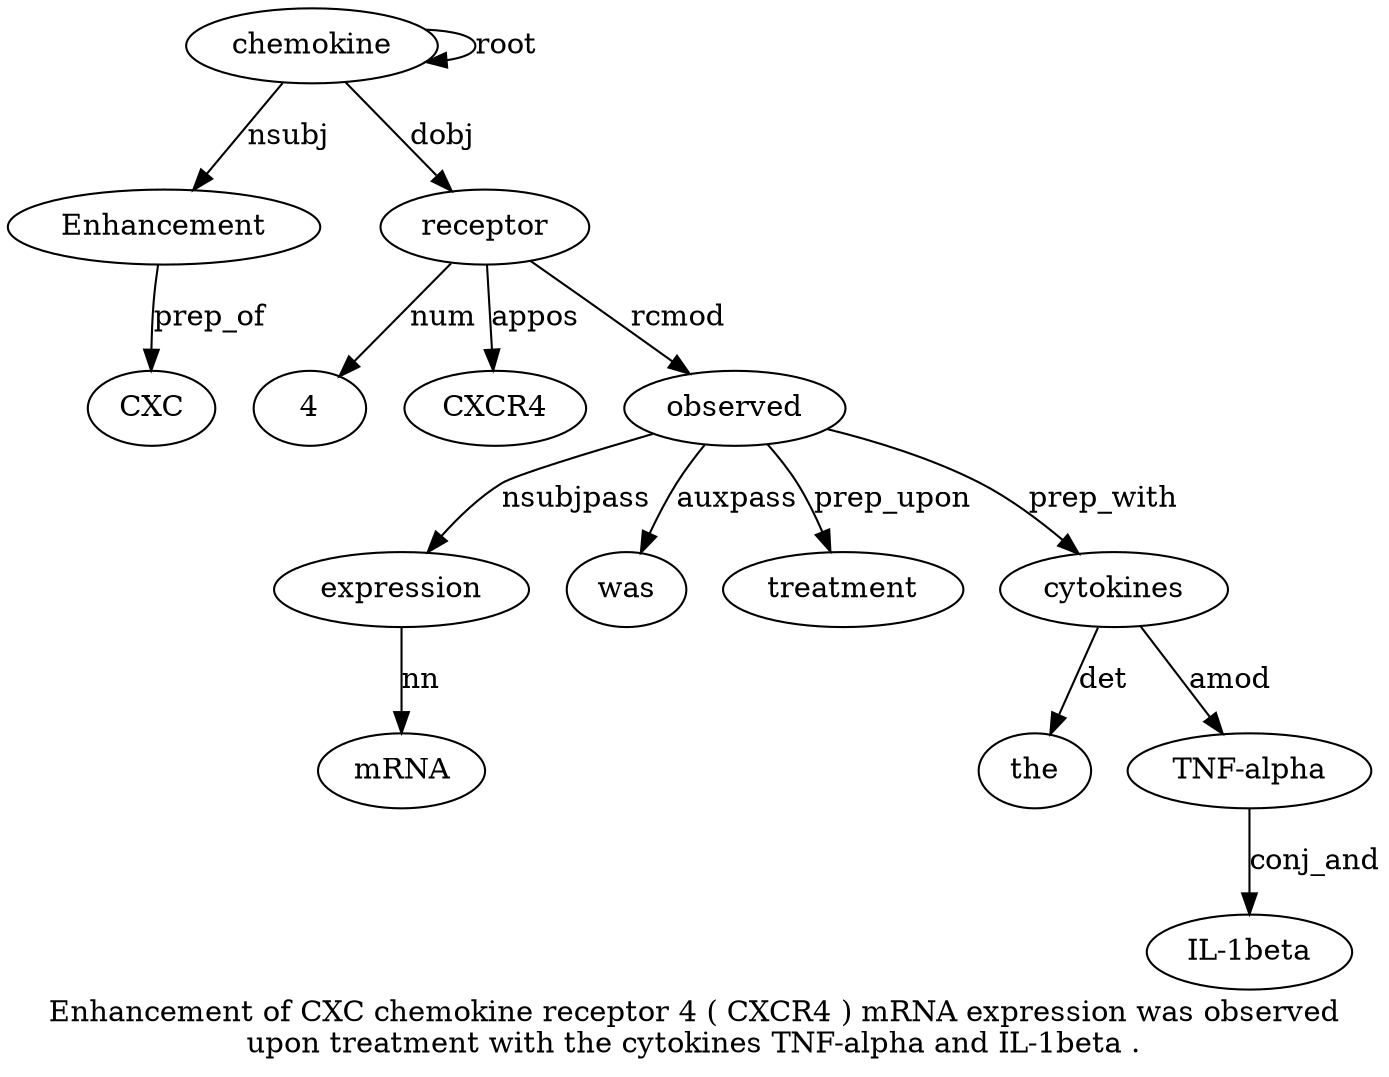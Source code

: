digraph "Enhancement of CXC chemokine receptor 4 ( CXCR4 ) mRNA expression was observed upon treatment with the cytokines TNF-alpha and IL-1beta ." {
label="Enhancement of CXC chemokine receptor 4 ( CXCR4 ) mRNA expression was observed
upon treatment with the cytokines TNF-alpha and IL-1beta .";
chemokine4 [style=filled, fillcolor=white, label=chemokine];
Enhancement1 [style=filled, fillcolor=white, label=Enhancement];
chemokine4 -> Enhancement1  [label=nsubj];
CXC3 [style=filled, fillcolor=white, label=CXC];
Enhancement1 -> CXC3  [label=prep_of];
chemokine4 -> chemokine4  [label=root];
receptor5 [style=filled, fillcolor=white, label=receptor];
chemokine4 -> receptor5  [label=dobj];
46 [style=filled, fillcolor=white, label=4];
receptor5 -> 46  [label=num];
CXCR48 [style=filled, fillcolor=white, label=CXCR4];
receptor5 -> CXCR48  [label=appos];
expression11 [style=filled, fillcolor=white, label=expression];
mRNA10 [style=filled, fillcolor=white, label=mRNA];
expression11 -> mRNA10  [label=nn];
observed13 [style=filled, fillcolor=white, label=observed];
observed13 -> expression11  [label=nsubjpass];
was12 [style=filled, fillcolor=white, label=was];
observed13 -> was12  [label=auxpass];
receptor5 -> observed13  [label=rcmod];
treatment15 [style=filled, fillcolor=white, label=treatment];
observed13 -> treatment15  [label=prep_upon];
cytokines18 [style=filled, fillcolor=white, label=cytokines];
the17 [style=filled, fillcolor=white, label=the];
cytokines18 -> the17  [label=det];
observed13 -> cytokines18  [label=prep_with];
"TNF-alpha19" [style=filled, fillcolor=white, label="TNF-alpha"];
cytokines18 -> "TNF-alpha19"  [label=amod];
"IL-1beta2" [style=filled, fillcolor=white, label="IL-1beta"];
"TNF-alpha19" -> "IL-1beta2"  [label=conj_and];
}

